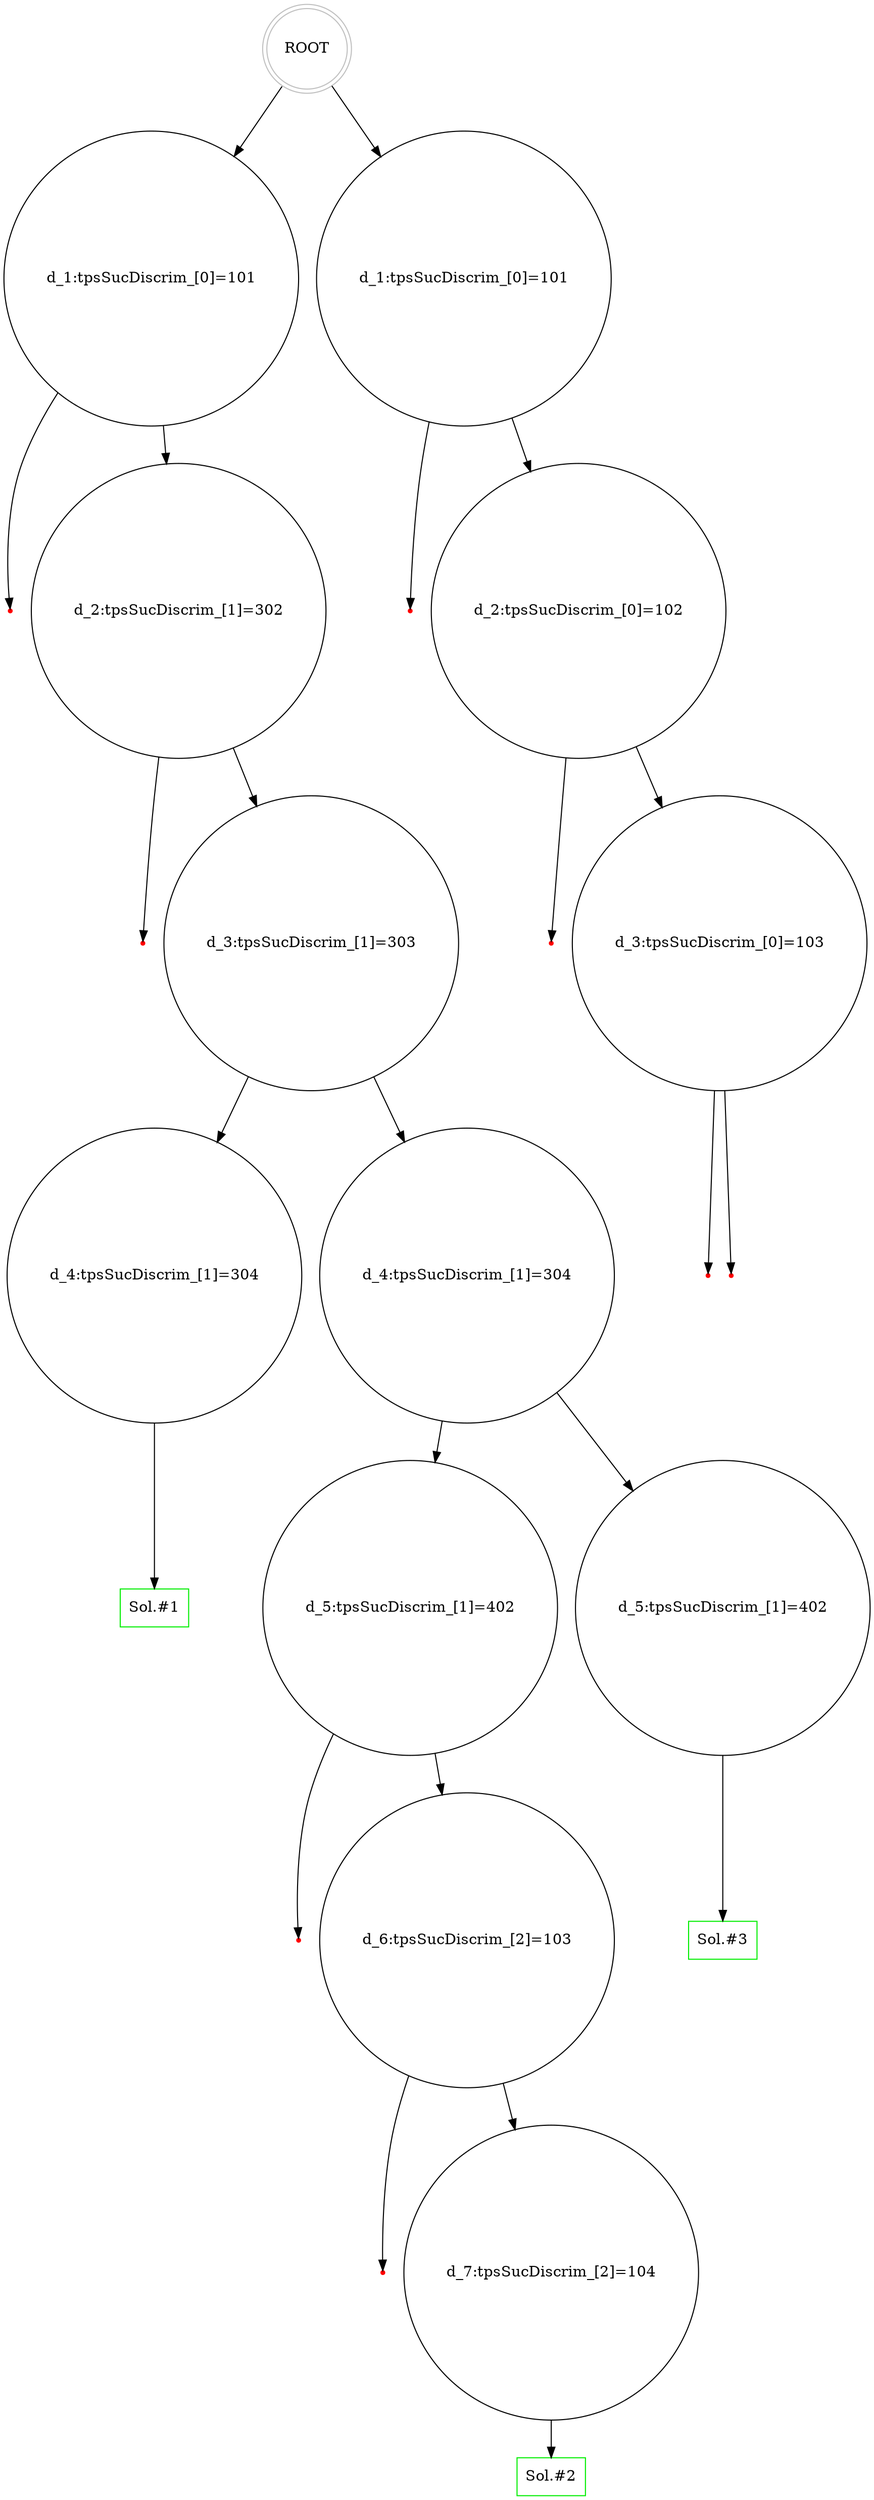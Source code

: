 digraph G{
	rankdir=TB;

	0 [label="ROOT", shape = doublecircle, color = gray];
	1 [label = "d_1:tpsSucDiscrim_[0]=101" shape = circle];
	0 -> 1;
	2 [shape = point, color = red];
	1 -> 2;
	3 [label = "d_2:tpsSucDiscrim_[1]=302" shape = circle];
	1 -> 3;
	4 [shape = point, color = red];
	3 -> 4;
	5 [label = "d_3:tpsSucDiscrim_[1]=303" shape = circle];
	3 -> 5;
	6 [label = "d_4:tpsSucDiscrim_[1]=304" shape = circle];
	5 -> 6;
	s1 [label = "Sol.#1" shape = box, color = green2];
	6 -> s1;
	7 [label = "d_4:tpsSucDiscrim_[1]=304" shape = circle];
	5 -> 7;
	8 [label = "d_5:tpsSucDiscrim_[1]=402" shape = circle];
	7 -> 8;
	9 [shape = point, color = red];
	8 -> 9;
	10 [label = "d_6:tpsSucDiscrim_[2]=103" shape = circle];
	8 -> 10;
	11 [shape = point, color = red];
	10 -> 11;
	12 [label = "d_7:tpsSucDiscrim_[2]=104" shape = circle];
	10 -> 12;
	s2 [label = "Sol.#2" shape = box, color = green2];
	12 -> s2;
	13 [label = "d_5:tpsSucDiscrim_[1]=402" shape = circle];
	7 -> 13;
	s3 [label = "Sol.#3" shape = box, color = green2];
	13 -> s3;
	14 [label = "d_1:tpsSucDiscrim_[0]=101" shape = circle];
	0 -> 14;
	15 [shape = point, color = red];
	14 -> 15;
	16 [label = "d_2:tpsSucDiscrim_[0]=102" shape = circle];
	14 -> 16;
	17 [shape = point, color = red];
	16 -> 17;
	18 [label = "d_3:tpsSucDiscrim_[0]=103" shape = circle];
	16 -> 18;
	19 [shape = point, color = red];
	18 -> 19;
	20 [shape = point, color = red];
	18 -> 20;
}